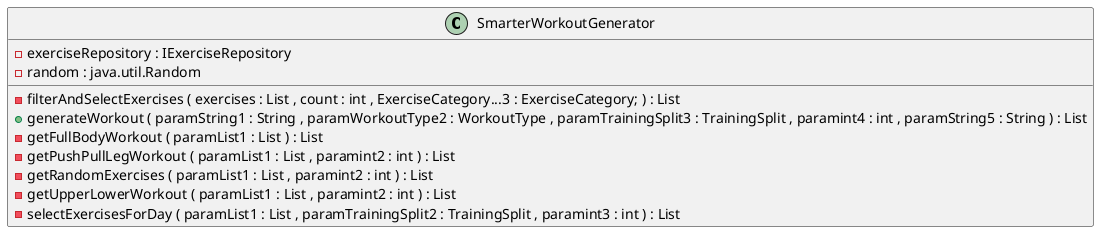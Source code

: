 @startuml

class SmarterWorkoutGenerator {
	{field} -exerciseRepository : IExerciseRepository
	{field} -random : java.util.Random
	{method} -filterAndSelectExercises ( exercises : List , count : int , ExerciseCategory...3 : ExerciseCategory; ) : List
	{method} +generateWorkout ( paramString1 : String , paramWorkoutType2 : WorkoutType , paramTrainingSplit3 : TrainingSplit , paramint4 : int , paramString5 : String ) : List
	{method} -getFullBodyWorkout ( paramList1 : List ) : List
	{method} -getPushPullLegWorkout ( paramList1 : List , paramint2 : int ) : List
	{method} -getRandomExercises ( paramList1 : List , paramint2 : int ) : List
	{method} -getUpperLowerWorkout ( paramList1 : List , paramint2 : int ) : List
	{method} -selectExercisesForDay ( paramList1 : List , paramTrainingSplit2 : TrainingSplit , paramint3 : int ) : List
}






@enduml